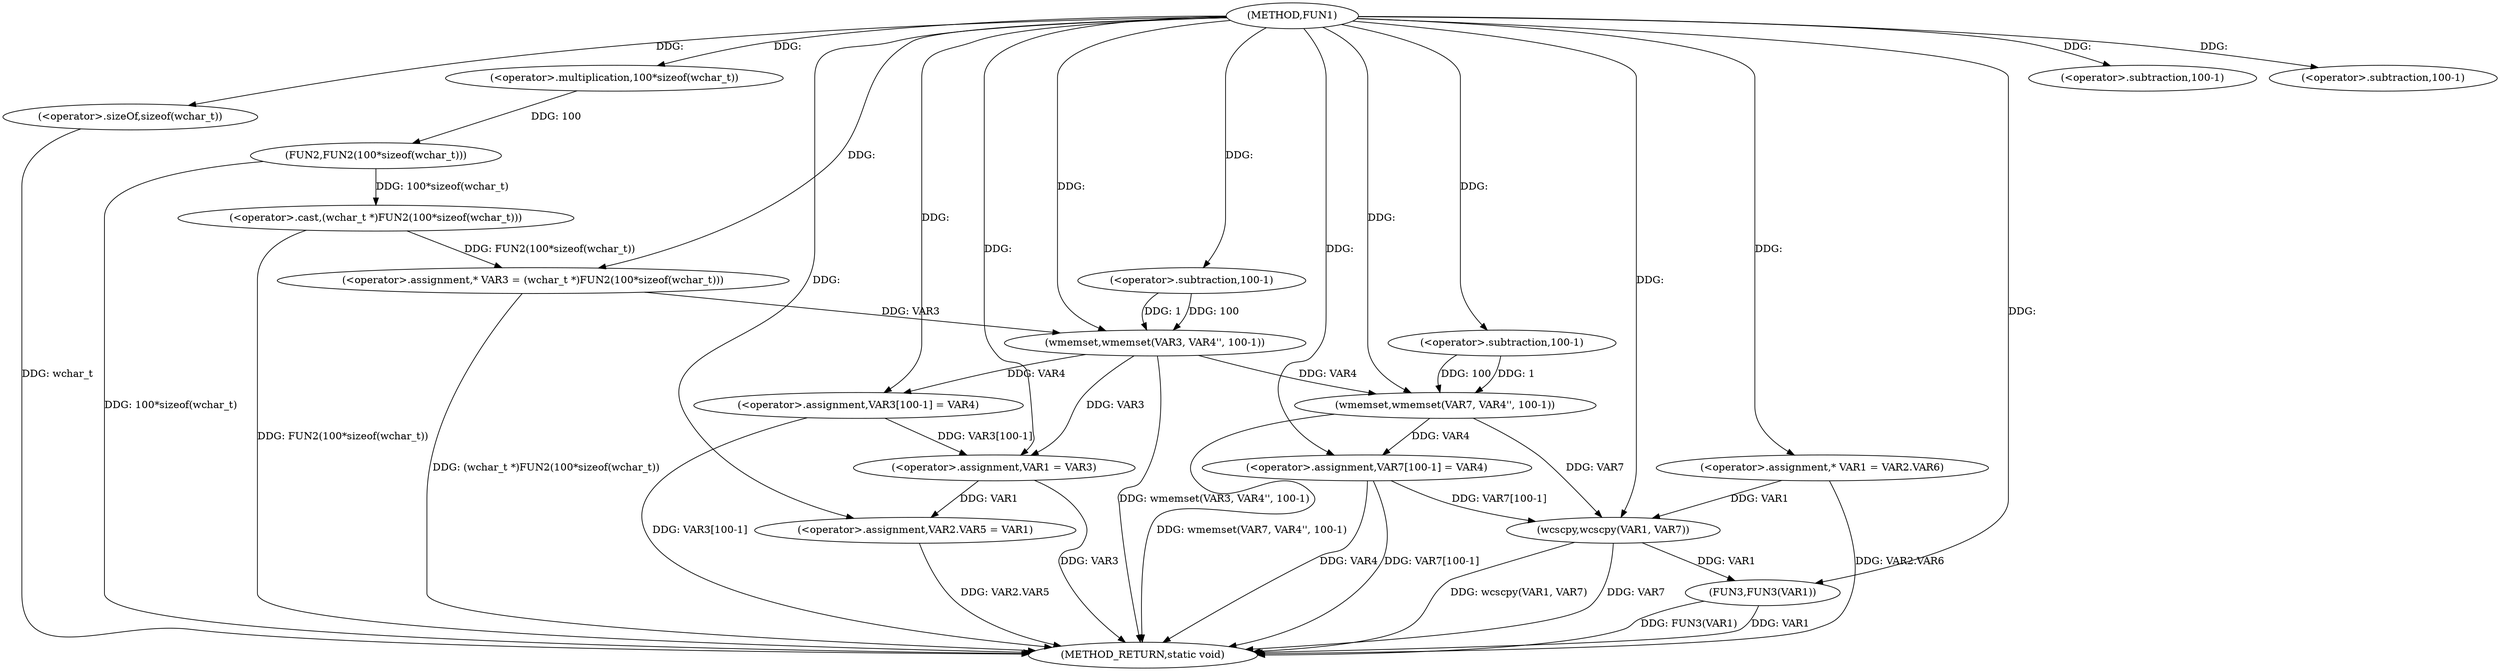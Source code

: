 digraph FUN1 {  
"1000100" [label = "(METHOD,FUN1)" ]
"1000162" [label = "(METHOD_RETURN,static void)" ]
"1000105" [label = "(<operator>.assignment,* VAR3 = (wchar_t *)FUN2(100*sizeof(wchar_t)))" ]
"1000107" [label = "(<operator>.cast,(wchar_t *)FUN2(100*sizeof(wchar_t)))" ]
"1000109" [label = "(FUN2,FUN2(100*sizeof(wchar_t)))" ]
"1000110" [label = "(<operator>.multiplication,100*sizeof(wchar_t))" ]
"1000112" [label = "(<operator>.sizeOf,sizeof(wchar_t))" ]
"1000114" [label = "(wmemset,wmemset(VAR3, VAR4'', 100-1))" ]
"1000117" [label = "(<operator>.subtraction,100-1)" ]
"1000120" [label = "(<operator>.assignment,VAR3[100-1] = VAR4)" ]
"1000123" [label = "(<operator>.subtraction,100-1)" ]
"1000127" [label = "(<operator>.assignment,VAR1 = VAR3)" ]
"1000130" [label = "(<operator>.assignment,VAR2.VAR5 = VAR1)" ]
"1000137" [label = "(<operator>.assignment,* VAR1 = VAR2.VAR6)" ]
"1000144" [label = "(wmemset,wmemset(VAR7, VAR4'', 100-1))" ]
"1000147" [label = "(<operator>.subtraction,100-1)" ]
"1000150" [label = "(<operator>.assignment,VAR7[100-1] = VAR4)" ]
"1000153" [label = "(<operator>.subtraction,100-1)" ]
"1000157" [label = "(wcscpy,wcscpy(VAR1, VAR7))" ]
"1000160" [label = "(FUN3,FUN3(VAR1))" ]
  "1000157" -> "1000162"  [ label = "DDG: VAR7"] 
  "1000157" -> "1000162"  [ label = "DDG: wcscpy(VAR1, VAR7)"] 
  "1000137" -> "1000162"  [ label = "DDG: VAR2.VAR6"] 
  "1000120" -> "1000162"  [ label = "DDG: VAR3[100-1]"] 
  "1000150" -> "1000162"  [ label = "DDG: VAR4"] 
  "1000160" -> "1000162"  [ label = "DDG: VAR1"] 
  "1000130" -> "1000162"  [ label = "DDG: VAR2.VAR5"] 
  "1000105" -> "1000162"  [ label = "DDG: (wchar_t *)FUN2(100*sizeof(wchar_t))"] 
  "1000150" -> "1000162"  [ label = "DDG: VAR7[100-1]"] 
  "1000114" -> "1000162"  [ label = "DDG: wmemset(VAR3, VAR4'', 100-1)"] 
  "1000160" -> "1000162"  [ label = "DDG: FUN3(VAR1)"] 
  "1000127" -> "1000162"  [ label = "DDG: VAR3"] 
  "1000144" -> "1000162"  [ label = "DDG: wmemset(VAR7, VAR4'', 100-1)"] 
  "1000112" -> "1000162"  [ label = "DDG: wchar_t"] 
  "1000109" -> "1000162"  [ label = "DDG: 100*sizeof(wchar_t)"] 
  "1000107" -> "1000162"  [ label = "DDG: FUN2(100*sizeof(wchar_t))"] 
  "1000107" -> "1000105"  [ label = "DDG: FUN2(100*sizeof(wchar_t))"] 
  "1000100" -> "1000105"  [ label = "DDG: "] 
  "1000109" -> "1000107"  [ label = "DDG: 100*sizeof(wchar_t)"] 
  "1000110" -> "1000109"  [ label = "DDG: 100"] 
  "1000100" -> "1000110"  [ label = "DDG: "] 
  "1000100" -> "1000112"  [ label = "DDG: "] 
  "1000105" -> "1000114"  [ label = "DDG: VAR3"] 
  "1000100" -> "1000114"  [ label = "DDG: "] 
  "1000117" -> "1000114"  [ label = "DDG: 100"] 
  "1000117" -> "1000114"  [ label = "DDG: 1"] 
  "1000100" -> "1000117"  [ label = "DDG: "] 
  "1000114" -> "1000120"  [ label = "DDG: VAR4"] 
  "1000100" -> "1000120"  [ label = "DDG: "] 
  "1000100" -> "1000123"  [ label = "DDG: "] 
  "1000114" -> "1000127"  [ label = "DDG: VAR3"] 
  "1000120" -> "1000127"  [ label = "DDG: VAR3[100-1]"] 
  "1000100" -> "1000127"  [ label = "DDG: "] 
  "1000127" -> "1000130"  [ label = "DDG: VAR1"] 
  "1000100" -> "1000130"  [ label = "DDG: "] 
  "1000100" -> "1000137"  [ label = "DDG: "] 
  "1000100" -> "1000144"  [ label = "DDG: "] 
  "1000114" -> "1000144"  [ label = "DDG: VAR4"] 
  "1000147" -> "1000144"  [ label = "DDG: 100"] 
  "1000147" -> "1000144"  [ label = "DDG: 1"] 
  "1000100" -> "1000147"  [ label = "DDG: "] 
  "1000144" -> "1000150"  [ label = "DDG: VAR4"] 
  "1000100" -> "1000150"  [ label = "DDG: "] 
  "1000100" -> "1000153"  [ label = "DDG: "] 
  "1000137" -> "1000157"  [ label = "DDG: VAR1"] 
  "1000100" -> "1000157"  [ label = "DDG: "] 
  "1000150" -> "1000157"  [ label = "DDG: VAR7[100-1]"] 
  "1000144" -> "1000157"  [ label = "DDG: VAR7"] 
  "1000157" -> "1000160"  [ label = "DDG: VAR1"] 
  "1000100" -> "1000160"  [ label = "DDG: "] 
}
